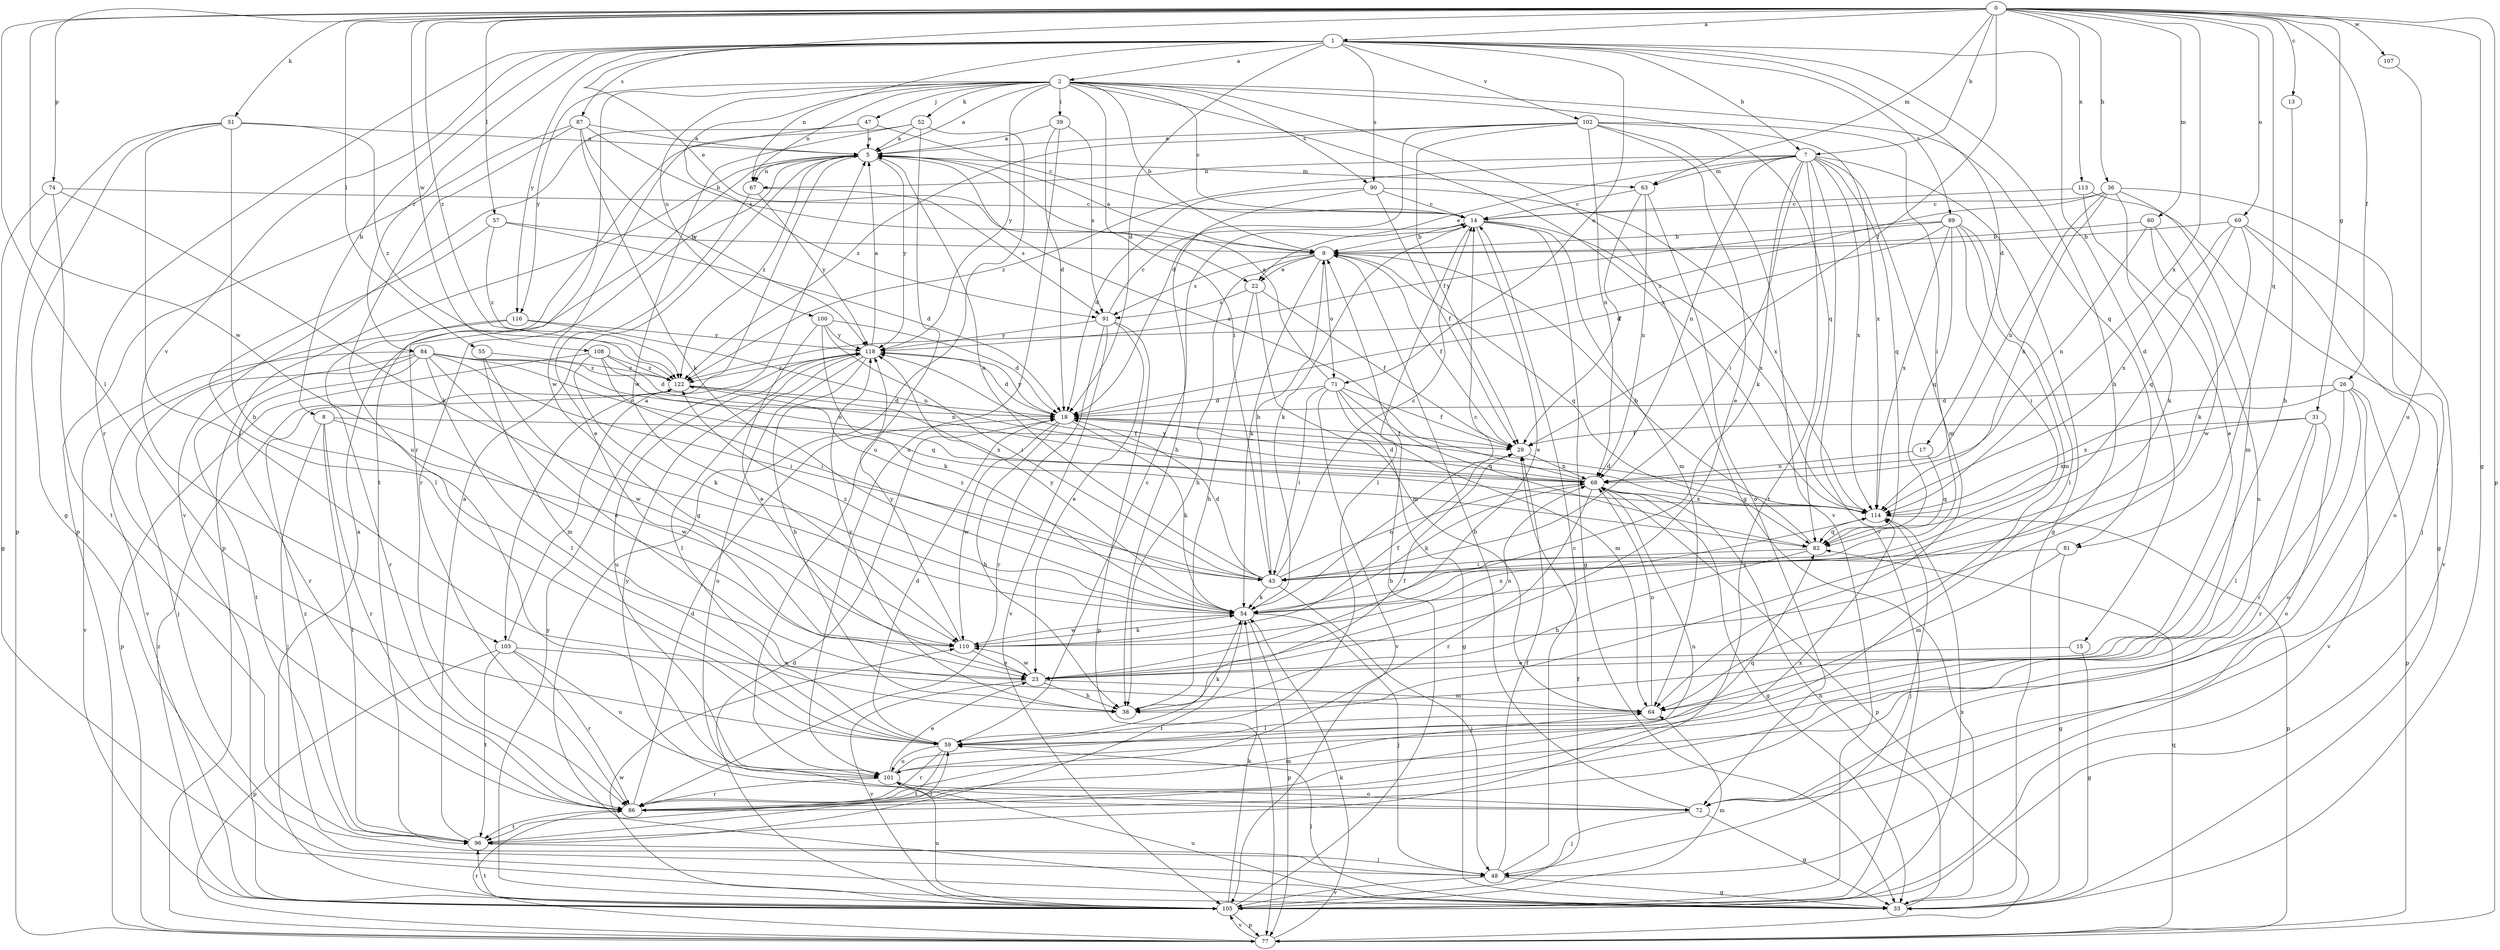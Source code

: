 strict digraph  {
0;
1;
2;
5;
7;
8;
9;
13;
14;
15;
17;
18;
22;
23;
26;
29;
31;
33;
36;
38;
39;
43;
47;
48;
51;
52;
54;
55;
57;
59;
60;
63;
64;
67;
68;
69;
71;
72;
74;
77;
81;
82;
84;
86;
87;
89;
90;
91;
96;
100;
101;
102;
103;
105;
107;
108;
110;
113;
114;
116;
118;
122;
0 -> 1  [label=a];
0 -> 7  [label=b];
0 -> 13  [label=c];
0 -> 22  [label=e];
0 -> 26  [label=f];
0 -> 29  [label=f];
0 -> 31  [label=g];
0 -> 33  [label=g];
0 -> 36  [label=h];
0 -> 51  [label=k];
0 -> 55  [label=l];
0 -> 57  [label=l];
0 -> 59  [label=l];
0 -> 60  [label=m];
0 -> 63  [label=m];
0 -> 69  [label=o];
0 -> 74  [label=p];
0 -> 77  [label=p];
0 -> 81  [label=q];
0 -> 107  [label=w];
0 -> 108  [label=w];
0 -> 110  [label=w];
0 -> 113  [label=x];
0 -> 114  [label=x];
0 -> 122  [label=z];
1 -> 2  [label=a];
1 -> 7  [label=b];
1 -> 8  [label=b];
1 -> 15  [label=d];
1 -> 17  [label=d];
1 -> 18  [label=d];
1 -> 38  [label=h];
1 -> 67  [label=n];
1 -> 71  [label=o];
1 -> 84  [label=r];
1 -> 86  [label=r];
1 -> 87  [label=s];
1 -> 89  [label=s];
1 -> 90  [label=s];
1 -> 102  [label=v];
1 -> 103  [label=v];
1 -> 116  [label=y];
2 -> 5  [label=a];
2 -> 9  [label=b];
2 -> 14  [label=c];
2 -> 33  [label=g];
2 -> 39  [label=i];
2 -> 43  [label=i];
2 -> 47  [label=j];
2 -> 52  [label=k];
2 -> 67  [label=n];
2 -> 81  [label=q];
2 -> 82  [label=q];
2 -> 86  [label=r];
2 -> 90  [label=s];
2 -> 91  [label=s];
2 -> 100  [label=u];
2 -> 114  [label=x];
2 -> 116  [label=y];
2 -> 118  [label=y];
5 -> 63  [label=m];
5 -> 67  [label=n];
5 -> 77  [label=p];
5 -> 86  [label=r];
5 -> 103  [label=v];
5 -> 118  [label=y];
5 -> 122  [label=z];
7 -> 22  [label=e];
7 -> 33  [label=g];
7 -> 43  [label=i];
7 -> 54  [label=k];
7 -> 63  [label=m];
7 -> 64  [label=m];
7 -> 67  [label=n];
7 -> 68  [label=n];
7 -> 82  [label=q];
7 -> 96  [label=t];
7 -> 105  [label=v];
7 -> 114  [label=x];
7 -> 122  [label=z];
8 -> 29  [label=f];
8 -> 48  [label=j];
8 -> 86  [label=r];
8 -> 96  [label=t];
8 -> 110  [label=w];
9 -> 5  [label=a];
9 -> 22  [label=e];
9 -> 29  [label=f];
9 -> 38  [label=h];
9 -> 54  [label=k];
9 -> 71  [label=o];
9 -> 82  [label=q];
9 -> 91  [label=s];
13 -> 38  [label=h];
14 -> 9  [label=b];
14 -> 23  [label=e];
14 -> 33  [label=g];
14 -> 54  [label=k];
14 -> 59  [label=l];
14 -> 64  [label=m];
14 -> 114  [label=x];
15 -> 23  [label=e];
15 -> 33  [label=g];
17 -> 68  [label=n];
17 -> 82  [label=q];
18 -> 29  [label=f];
18 -> 38  [label=h];
18 -> 54  [label=k];
18 -> 110  [label=w];
18 -> 118  [label=y];
22 -> 29  [label=f];
22 -> 38  [label=h];
22 -> 64  [label=m];
22 -> 91  [label=s];
23 -> 38  [label=h];
23 -> 64  [label=m];
23 -> 68  [label=n];
23 -> 105  [label=v];
23 -> 110  [label=w];
26 -> 18  [label=d];
26 -> 72  [label=o];
26 -> 77  [label=p];
26 -> 86  [label=r];
26 -> 105  [label=v];
26 -> 114  [label=x];
29 -> 68  [label=n];
31 -> 29  [label=f];
31 -> 59  [label=l];
31 -> 72  [label=o];
31 -> 86  [label=r];
31 -> 114  [label=x];
33 -> 59  [label=l];
33 -> 68  [label=n];
33 -> 101  [label=u];
36 -> 14  [label=c];
36 -> 48  [label=j];
36 -> 54  [label=k];
36 -> 64  [label=m];
36 -> 68  [label=n];
36 -> 114  [label=x];
36 -> 122  [label=z];
38 -> 29  [label=f];
38 -> 118  [label=y];
39 -> 5  [label=a];
39 -> 18  [label=d];
39 -> 91  [label=s];
39 -> 101  [label=u];
43 -> 5  [label=a];
43 -> 9  [label=b];
43 -> 14  [label=c];
43 -> 18  [label=d];
43 -> 48  [label=j];
43 -> 54  [label=k];
43 -> 68  [label=n];
43 -> 122  [label=z];
47 -> 5  [label=a];
47 -> 14  [label=c];
47 -> 105  [label=v];
47 -> 110  [label=w];
48 -> 14  [label=c];
48 -> 29  [label=f];
48 -> 33  [label=g];
48 -> 105  [label=v];
51 -> 5  [label=a];
51 -> 33  [label=g];
51 -> 38  [label=h];
51 -> 59  [label=l];
51 -> 77  [label=p];
51 -> 122  [label=z];
52 -> 5  [label=a];
52 -> 33  [label=g];
52 -> 96  [label=t];
52 -> 101  [label=u];
52 -> 110  [label=w];
54 -> 14  [label=c];
54 -> 48  [label=j];
54 -> 77  [label=p];
54 -> 96  [label=t];
54 -> 110  [label=w];
54 -> 118  [label=y];
54 -> 122  [label=z];
55 -> 64  [label=m];
55 -> 110  [label=w];
55 -> 122  [label=z];
57 -> 9  [label=b];
57 -> 18  [label=d];
57 -> 59  [label=l];
57 -> 122  [label=z];
59 -> 14  [label=c];
59 -> 18  [label=d];
59 -> 54  [label=k];
59 -> 86  [label=r];
59 -> 96  [label=t];
59 -> 101  [label=u];
60 -> 9  [label=b];
60 -> 68  [label=n];
60 -> 101  [label=u];
60 -> 110  [label=w];
63 -> 14  [label=c];
63 -> 29  [label=f];
63 -> 68  [label=n];
63 -> 72  [label=o];
64 -> 59  [label=l];
64 -> 68  [label=n];
67 -> 23  [label=e];
67 -> 91  [label=s];
67 -> 118  [label=y];
68 -> 5  [label=a];
68 -> 18  [label=d];
68 -> 33  [label=g];
68 -> 54  [label=k];
68 -> 77  [label=p];
68 -> 86  [label=r];
68 -> 114  [label=x];
69 -> 9  [label=b];
69 -> 54  [label=k];
69 -> 72  [label=o];
69 -> 82  [label=q];
69 -> 105  [label=v];
69 -> 114  [label=x];
71 -> 5  [label=a];
71 -> 18  [label=d];
71 -> 29  [label=f];
71 -> 33  [label=g];
71 -> 43  [label=i];
71 -> 64  [label=m];
71 -> 82  [label=q];
71 -> 105  [label=v];
72 -> 9  [label=b];
72 -> 33  [label=g];
72 -> 48  [label=j];
72 -> 118  [label=y];
74 -> 14  [label=c];
74 -> 33  [label=g];
74 -> 54  [label=k];
74 -> 96  [label=t];
77 -> 54  [label=k];
77 -> 82  [label=q];
77 -> 86  [label=r];
77 -> 105  [label=v];
81 -> 33  [label=g];
81 -> 43  [label=i];
81 -> 64  [label=m];
82 -> 9  [label=b];
82 -> 38  [label=h];
82 -> 43  [label=i];
84 -> 23  [label=e];
84 -> 43  [label=i];
84 -> 48  [label=j];
84 -> 59  [label=l];
84 -> 68  [label=n];
84 -> 82  [label=q];
84 -> 86  [label=r];
84 -> 96  [label=t];
84 -> 105  [label=v];
84 -> 122  [label=z];
86 -> 18  [label=d];
86 -> 64  [label=m];
86 -> 68  [label=n];
86 -> 96  [label=t];
86 -> 114  [label=x];
87 -> 5  [label=a];
87 -> 9  [label=b];
87 -> 54  [label=k];
87 -> 77  [label=p];
87 -> 101  [label=u];
87 -> 118  [label=y];
89 -> 9  [label=b];
89 -> 18  [label=d];
89 -> 43  [label=i];
89 -> 59  [label=l];
89 -> 64  [label=m];
89 -> 82  [label=q];
89 -> 114  [label=x];
89 -> 118  [label=y];
90 -> 14  [label=c];
90 -> 18  [label=d];
90 -> 29  [label=f];
90 -> 38  [label=h];
90 -> 114  [label=x];
91 -> 14  [label=c];
91 -> 23  [label=e];
91 -> 77  [label=p];
91 -> 86  [label=r];
91 -> 105  [label=v];
91 -> 118  [label=y];
96 -> 5  [label=a];
96 -> 48  [label=j];
96 -> 59  [label=l];
96 -> 122  [label=z];
100 -> 18  [label=d];
100 -> 23  [label=e];
100 -> 43  [label=i];
100 -> 54  [label=k];
100 -> 118  [label=y];
101 -> 23  [label=e];
101 -> 72  [label=o];
101 -> 82  [label=q];
101 -> 86  [label=r];
102 -> 5  [label=a];
102 -> 18  [label=d];
102 -> 23  [label=e];
102 -> 29  [label=f];
102 -> 43  [label=i];
102 -> 68  [label=n];
102 -> 105  [label=v];
102 -> 114  [label=x];
102 -> 122  [label=z];
103 -> 5  [label=a];
103 -> 23  [label=e];
103 -> 77  [label=p];
103 -> 86  [label=r];
103 -> 96  [label=t];
103 -> 101  [label=u];
105 -> 5  [label=a];
105 -> 9  [label=b];
105 -> 18  [label=d];
105 -> 29  [label=f];
105 -> 54  [label=k];
105 -> 64  [label=m];
105 -> 77  [label=p];
105 -> 96  [label=t];
105 -> 101  [label=u];
105 -> 110  [label=w];
105 -> 114  [label=x];
105 -> 118  [label=y];
105 -> 122  [label=z];
107 -> 101  [label=u];
108 -> 18  [label=d];
108 -> 43  [label=i];
108 -> 54  [label=k];
108 -> 68  [label=n];
108 -> 77  [label=p];
108 -> 122  [label=z];
110 -> 23  [label=e];
110 -> 29  [label=f];
110 -> 54  [label=k];
110 -> 114  [label=x];
110 -> 118  [label=y];
113 -> 14  [label=c];
113 -> 23  [label=e];
113 -> 33  [label=g];
114 -> 18  [label=d];
114 -> 48  [label=j];
114 -> 77  [label=p];
114 -> 82  [label=q];
114 -> 118  [label=y];
116 -> 68  [label=n];
116 -> 86  [label=r];
116 -> 105  [label=v];
116 -> 118  [label=y];
118 -> 5  [label=a];
118 -> 18  [label=d];
118 -> 38  [label=h];
118 -> 59  [label=l];
118 -> 72  [label=o];
118 -> 101  [label=u];
118 -> 122  [label=z];
122 -> 18  [label=d];
122 -> 114  [label=x];
}

